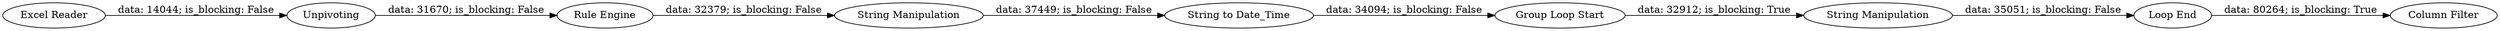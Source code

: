 digraph {
	"-7943339027043464462_6" [label="Rule Engine"]
	"-7943339027043464462_13" [label="Column Filter"]
	"-7943339027043464462_8" [label="String to Date_Time"]
	"-7943339027043464462_3" [label="String Manipulation"]
	"-7943339027043464462_11" [label="String Manipulation"]
	"-7943339027043464462_12" [label="Loop End"]
	"-7943339027043464462_1" [label="Excel Reader"]
	"-7943339027043464462_2" [label=Unpivoting]
	"-7943339027043464462_10" [label="Group Loop Start"]
	"-7943339027043464462_1" -> "-7943339027043464462_2" [label="data: 14044; is_blocking: False"]
	"-7943339027043464462_6" -> "-7943339027043464462_3" [label="data: 32379; is_blocking: False"]
	"-7943339027043464462_8" -> "-7943339027043464462_10" [label="data: 34094; is_blocking: False"]
	"-7943339027043464462_3" -> "-7943339027043464462_8" [label="data: 37449; is_blocking: False"]
	"-7943339027043464462_12" -> "-7943339027043464462_13" [label="data: 80264; is_blocking: True"]
	"-7943339027043464462_10" -> "-7943339027043464462_11" [label="data: 32912; is_blocking: True"]
	"-7943339027043464462_2" -> "-7943339027043464462_6" [label="data: 31670; is_blocking: False"]
	"-7943339027043464462_11" -> "-7943339027043464462_12" [label="data: 35051; is_blocking: False"]
	rankdir=LR
}
